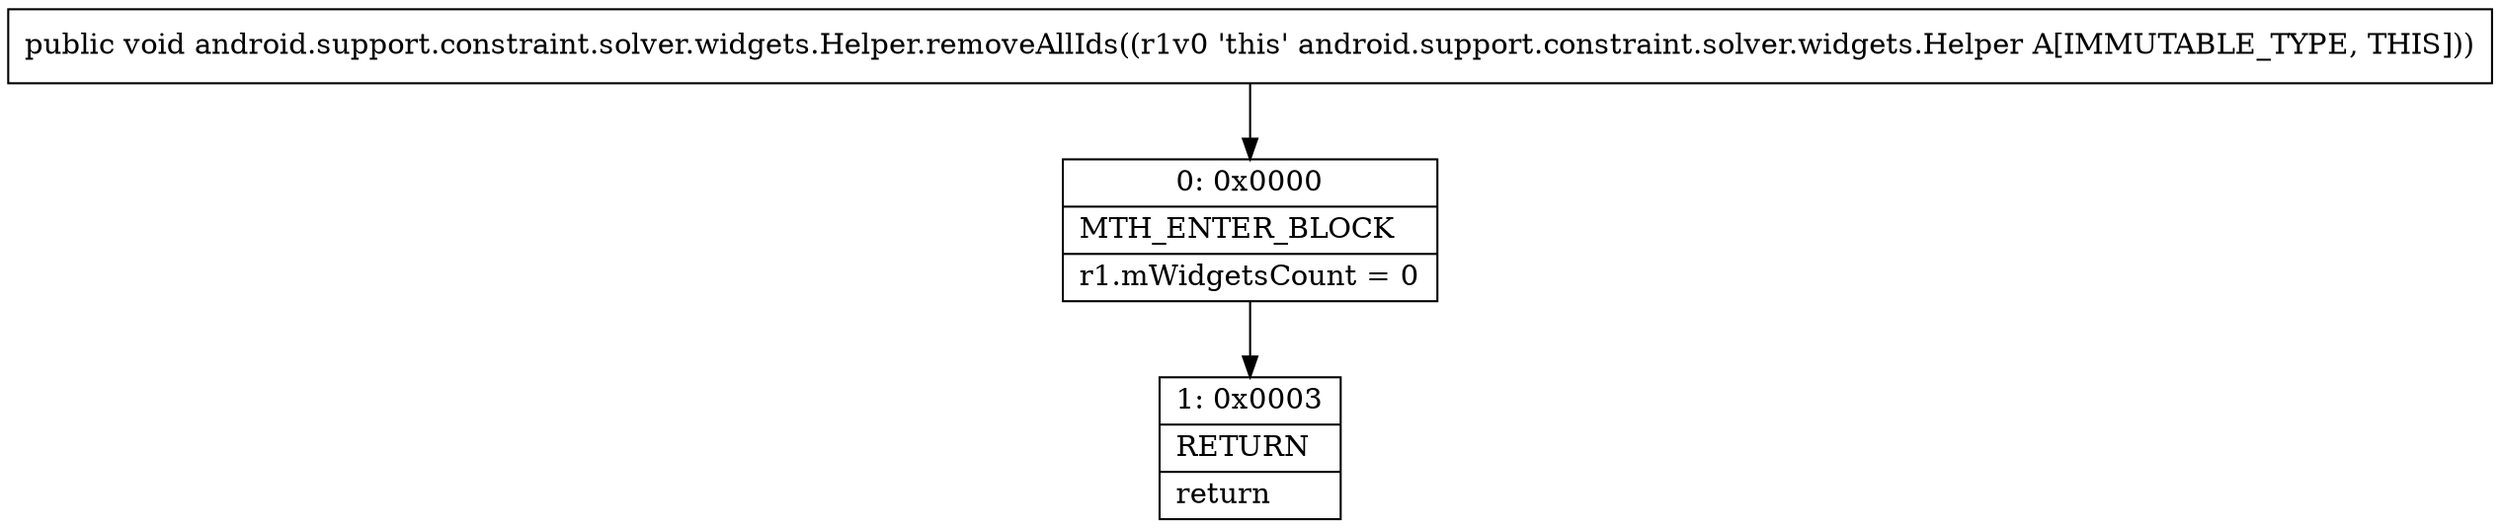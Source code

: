 digraph "CFG forandroid.support.constraint.solver.widgets.Helper.removeAllIds()V" {
Node_0 [shape=record,label="{0\:\ 0x0000|MTH_ENTER_BLOCK\l|r1.mWidgetsCount = 0\l}"];
Node_1 [shape=record,label="{1\:\ 0x0003|RETURN\l|return\l}"];
MethodNode[shape=record,label="{public void android.support.constraint.solver.widgets.Helper.removeAllIds((r1v0 'this' android.support.constraint.solver.widgets.Helper A[IMMUTABLE_TYPE, THIS])) }"];
MethodNode -> Node_0;
Node_0 -> Node_1;
}

